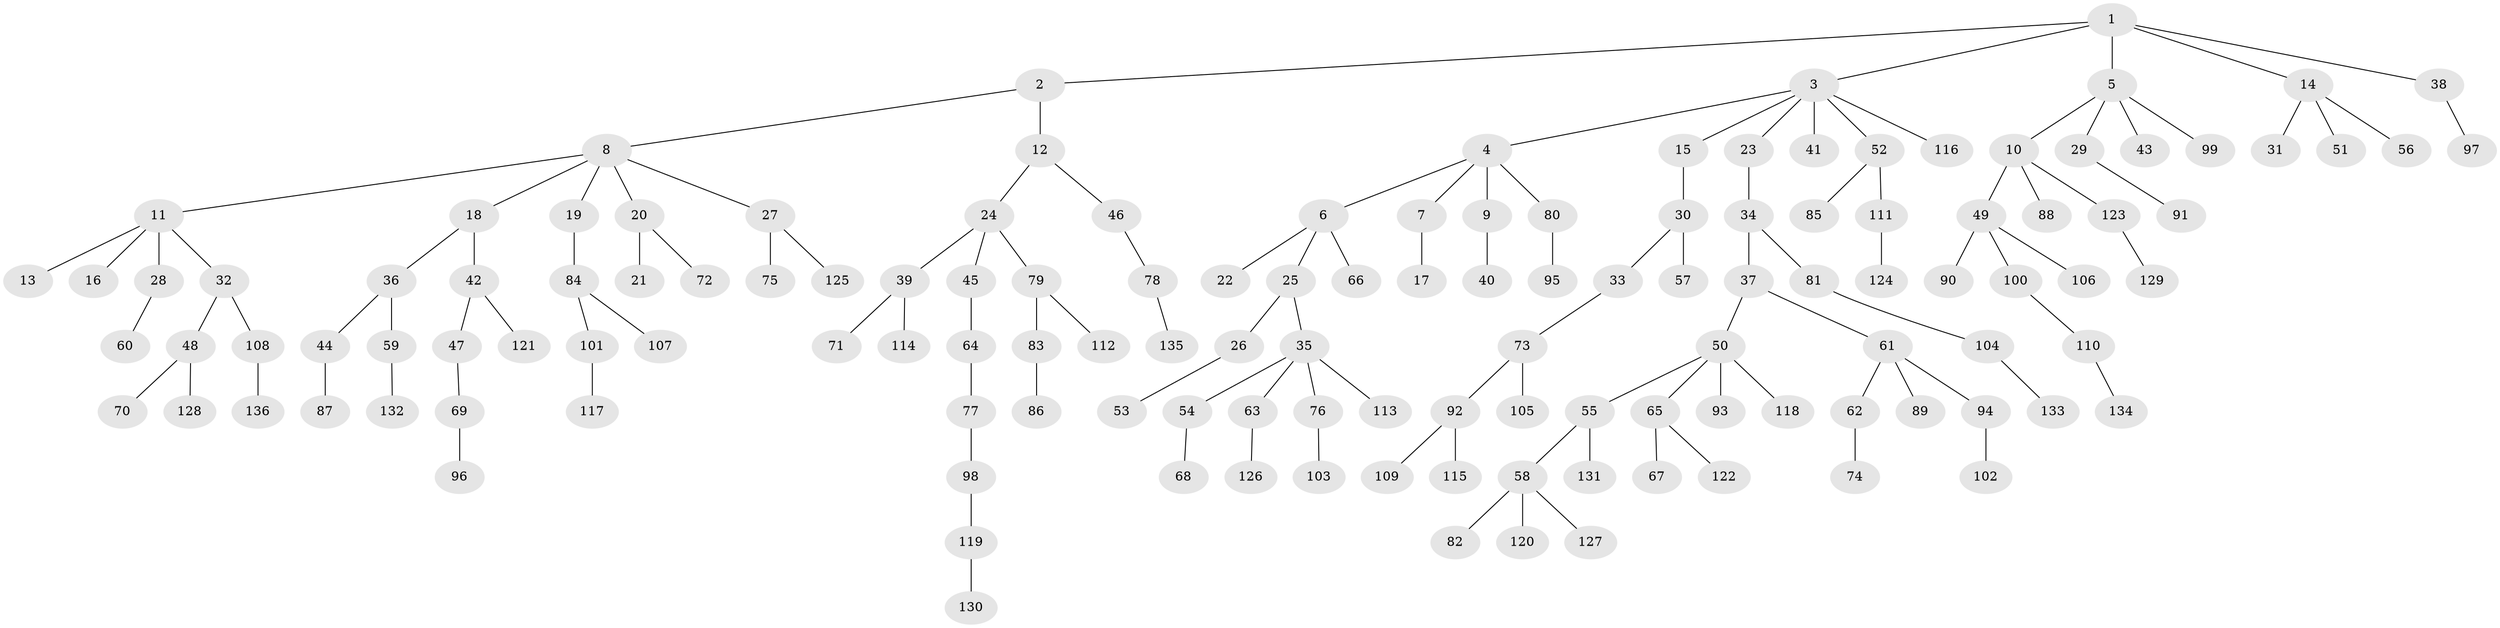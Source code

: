 // coarse degree distribution, {1: 0.6481481481481481, 2: 0.3148148148148148, 33: 0.018518518518518517, 4: 0.018518518518518517}
// Generated by graph-tools (version 1.1) at 2025/56/03/04/25 21:56:43]
// undirected, 136 vertices, 135 edges
graph export_dot {
graph [start="1"]
  node [color=gray90,style=filled];
  1;
  2;
  3;
  4;
  5;
  6;
  7;
  8;
  9;
  10;
  11;
  12;
  13;
  14;
  15;
  16;
  17;
  18;
  19;
  20;
  21;
  22;
  23;
  24;
  25;
  26;
  27;
  28;
  29;
  30;
  31;
  32;
  33;
  34;
  35;
  36;
  37;
  38;
  39;
  40;
  41;
  42;
  43;
  44;
  45;
  46;
  47;
  48;
  49;
  50;
  51;
  52;
  53;
  54;
  55;
  56;
  57;
  58;
  59;
  60;
  61;
  62;
  63;
  64;
  65;
  66;
  67;
  68;
  69;
  70;
  71;
  72;
  73;
  74;
  75;
  76;
  77;
  78;
  79;
  80;
  81;
  82;
  83;
  84;
  85;
  86;
  87;
  88;
  89;
  90;
  91;
  92;
  93;
  94;
  95;
  96;
  97;
  98;
  99;
  100;
  101;
  102;
  103;
  104;
  105;
  106;
  107;
  108;
  109;
  110;
  111;
  112;
  113;
  114;
  115;
  116;
  117;
  118;
  119;
  120;
  121;
  122;
  123;
  124;
  125;
  126;
  127;
  128;
  129;
  130;
  131;
  132;
  133;
  134;
  135;
  136;
  1 -- 2;
  1 -- 3;
  1 -- 5;
  1 -- 14;
  1 -- 38;
  2 -- 8;
  2 -- 12;
  3 -- 4;
  3 -- 15;
  3 -- 23;
  3 -- 41;
  3 -- 52;
  3 -- 116;
  4 -- 6;
  4 -- 7;
  4 -- 9;
  4 -- 80;
  5 -- 10;
  5 -- 29;
  5 -- 43;
  5 -- 99;
  6 -- 22;
  6 -- 25;
  6 -- 66;
  7 -- 17;
  8 -- 11;
  8 -- 18;
  8 -- 19;
  8 -- 20;
  8 -- 27;
  9 -- 40;
  10 -- 49;
  10 -- 88;
  10 -- 123;
  11 -- 13;
  11 -- 16;
  11 -- 28;
  11 -- 32;
  12 -- 24;
  12 -- 46;
  14 -- 31;
  14 -- 51;
  14 -- 56;
  15 -- 30;
  18 -- 36;
  18 -- 42;
  19 -- 84;
  20 -- 21;
  20 -- 72;
  23 -- 34;
  24 -- 39;
  24 -- 45;
  24 -- 79;
  25 -- 26;
  25 -- 35;
  26 -- 53;
  27 -- 75;
  27 -- 125;
  28 -- 60;
  29 -- 91;
  30 -- 33;
  30 -- 57;
  32 -- 48;
  32 -- 108;
  33 -- 73;
  34 -- 37;
  34 -- 81;
  35 -- 54;
  35 -- 63;
  35 -- 76;
  35 -- 113;
  36 -- 44;
  36 -- 59;
  37 -- 50;
  37 -- 61;
  38 -- 97;
  39 -- 71;
  39 -- 114;
  42 -- 47;
  42 -- 121;
  44 -- 87;
  45 -- 64;
  46 -- 78;
  47 -- 69;
  48 -- 70;
  48 -- 128;
  49 -- 90;
  49 -- 100;
  49 -- 106;
  50 -- 55;
  50 -- 65;
  50 -- 93;
  50 -- 118;
  52 -- 85;
  52 -- 111;
  54 -- 68;
  55 -- 58;
  55 -- 131;
  58 -- 82;
  58 -- 120;
  58 -- 127;
  59 -- 132;
  61 -- 62;
  61 -- 89;
  61 -- 94;
  62 -- 74;
  63 -- 126;
  64 -- 77;
  65 -- 67;
  65 -- 122;
  69 -- 96;
  73 -- 92;
  73 -- 105;
  76 -- 103;
  77 -- 98;
  78 -- 135;
  79 -- 83;
  79 -- 112;
  80 -- 95;
  81 -- 104;
  83 -- 86;
  84 -- 101;
  84 -- 107;
  92 -- 109;
  92 -- 115;
  94 -- 102;
  98 -- 119;
  100 -- 110;
  101 -- 117;
  104 -- 133;
  108 -- 136;
  110 -- 134;
  111 -- 124;
  119 -- 130;
  123 -- 129;
}
